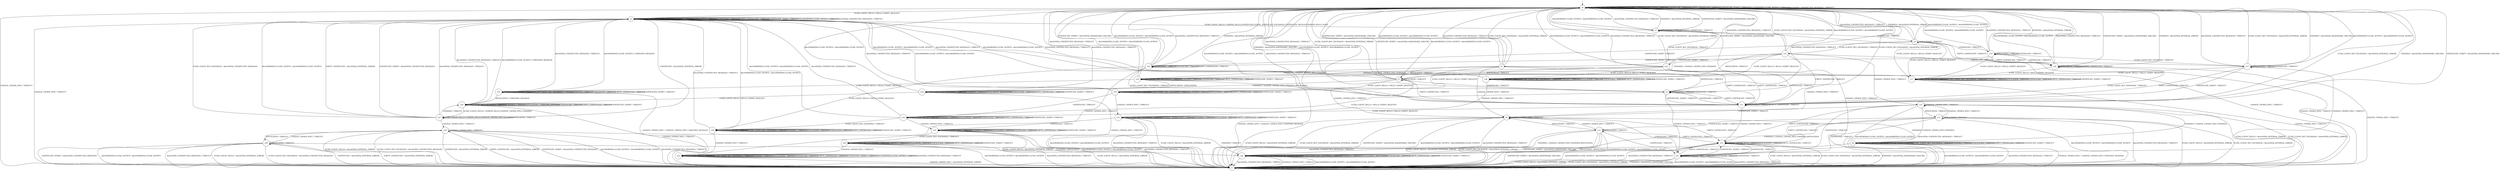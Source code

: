 digraph g {

	s0 [shape="circle" label="s0"];
	s1 [shape="circle" label="s1"];
	s2 [shape="circle" label="s2"];
	s3 [shape="circle" label="s3"];
	s4 [shape="circle" label="s4"];
	s5 [shape="circle" label="s5"];
	s6 [shape="circle" label="s6"];
	s7 [shape="circle" label="s7"];
	s8 [shape="circle" label="s8"];
	s9 [shape="circle" label="s9"];
	s10 [shape="circle" label="s10"];
	s11 [shape="circle" label="s11"];
	s12 [shape="circle" label="s12"];
	s13 [shape="circle" label="s13"];
	s14 [shape="circle" label="s14"];
	s15 [shape="circle" label="s15"];
	s16 [shape="circle" label="s16"];
	s17 [shape="circle" label="s17"];
	s18 [shape="circle" label="s18"];
	s19 [shape="circle" label="s19"];
	s20 [shape="circle" label="s20"];
	s21 [shape="circle" label="s21"];
	s22 [shape="circle" label="s22"];
	s23 [shape="circle" label="s23"];
	s24 [shape="circle" label="s24"];
	s25 [shape="circle" label="s25"];
	s26 [shape="circle" label="s26"];
	s27 [shape="circle" label="s27"];
	s28 [shape="circle" label="s28"];
	s29 [shape="circle" label="s29"];
	s30 [shape="circle" label="s30"];
	s31 [shape="circle" label="s31"];
	s32 [shape="circle" label="s32"];
	s33 [shape="circle" label="s33"];
	s34 [shape="circle" label="s34"];
	s35 [shape="circle" label="s35"];
	s36 [shape="circle" label="s36"];
	s37 [shape="circle" label="s37"];
	s38 [shape="circle" label="s38"];
	s0 -> s2 [label="ECDH_CLIENT_HELLO / HELLO_VERIFY_REQUEST"];
	s0 -> s0 [label="ECDH_CLIENT_KEY_EXCHANGE / TIMEOUT"];
	s0 -> s1 [label="CHANGE_CIPHER_SPEC / TIMEOUT"];
	s0 -> s0 [label="FINISHED / TIMEOUT"];
	s0 -> s0 [label="APPLICATION / TIMEOUT"];
	s0 -> s0 [label="CERTIFICATE / TIMEOUT"];
	s0 -> s0 [label="EMPTY_CERTIFICATE / TIMEOUT"];
	s0 -> s0 [label="CERTIFICATE_VERIFY / TIMEOUT"];
	s0 -> s0 [label="Alert(WARNING,CLOSE_NOTIFY) / TIMEOUT"];
	s0 -> s0 [label="Alert(FATAL,UNEXPECTED_MESSAGE) / TIMEOUT"];
	s1 -> s1 [label="ECDH_CLIENT_HELLO / TIMEOUT"];
	s1 -> s1 [label="ECDH_CLIENT_KEY_EXCHANGE / TIMEOUT"];
	s1 -> s1 [label="CHANGE_CIPHER_SPEC / TIMEOUT"];
	s1 -> s1 [label="FINISHED / TIMEOUT"];
	s1 -> s1 [label="APPLICATION / TIMEOUT"];
	s1 -> s1 [label="CERTIFICATE / TIMEOUT"];
	s1 -> s1 [label="EMPTY_CERTIFICATE / TIMEOUT"];
	s1 -> s1 [label="CERTIFICATE_VERIFY / TIMEOUT"];
	s1 -> s1 [label="Alert(WARNING,CLOSE_NOTIFY) / TIMEOUT"];
	s1 -> s1 [label="Alert(FATAL,UNEXPECTED_MESSAGE) / TIMEOUT"];
	s2 -> s3 [label="ECDH_CLIENT_HELLO / SERVER_HELLO,CERTIFICATE,ECDHE_SERVER_KEY_EXCHANGE,CERTIFICATE_REQUEST,SERVER_HELLO_DONE"];
	s2 -> s2 [label="ECDH_CLIENT_KEY_EXCHANGE / TIMEOUT"];
	s2 -> s1 [label="CHANGE_CIPHER_SPEC / TIMEOUT"];
	s2 -> s2 [label="FINISHED / TIMEOUT"];
	s2 -> s2 [label="APPLICATION / TIMEOUT"];
	s2 -> s2 [label="CERTIFICATE / TIMEOUT"];
	s2 -> s2 [label="EMPTY_CERTIFICATE / TIMEOUT"];
	s2 -> s2 [label="CERTIFICATE_VERIFY / TIMEOUT"];
	s2 -> s2 [label="Alert(WARNING,CLOSE_NOTIFY) / TIMEOUT"];
	s2 -> s2 [label="Alert(FATAL,UNEXPECTED_MESSAGE) / TIMEOUT"];
	s3 -> s17 [label="ECDH_CLIENT_HELLO / HELLO_VERIFY_REQUEST"];
	s3 -> s4 [label="ECDH_CLIENT_KEY_EXCHANGE / TIMEOUT"];
	s3 -> s1 [label="CHANGE_CIPHER_SPEC / TIMEOUT"];
	s3 -> s0 [label="FINISHED / Alert(FATAL,INTERNAL_ERROR)"];
	s3 -> s3 [label="APPLICATION / TIMEOUT"];
	s3 -> s9 [label="CERTIFICATE / TIMEOUT"];
	s3 -> s3 [label="EMPTY_CERTIFICATE / TIMEOUT"];
	s3 -> s0 [label="CERTIFICATE_VERIFY / Alert(FATAL,HANDSHAKE_FAILURE)"];
	s3 -> s0 [label="Alert(WARNING,CLOSE_NOTIFY) / Alert(WARNING,CLOSE_NOTIFY)"];
	s3 -> s0 [label="Alert(FATAL,UNEXPECTED_MESSAGE) / TIMEOUT"];
	s4 -> s14 [label="ECDH_CLIENT_HELLO / HELLO_VERIFY_REQUEST"];
	s4 -> s0 [label="ECDH_CLIENT_KEY_EXCHANGE / Alert(FATAL,INTERNAL_ERROR)"];
	s4 -> s6 [label="CHANGE_CIPHER_SPEC / TIMEOUT"];
	s4 -> s18 [label="FINISHED / CHANGE_CIPHER_SPEC,FINISHED"];
	s4 -> s7 [label="APPLICATION / TIMEOUT"];
	s4 -> s5 [label="CERTIFICATE / TIMEOUT"];
	s4 -> s11 [label="EMPTY_CERTIFICATE / TIMEOUT"];
	s4 -> s0 [label="CERTIFICATE_VERIFY / Alert(FATAL,HANDSHAKE_FAILURE)"];
	s4 -> s0 [label="Alert(WARNING,CLOSE_NOTIFY) / Alert(WARNING,CLOSE_NOTIFY)"];
	s4 -> s0 [label="Alert(FATAL,UNEXPECTED_MESSAGE) / TIMEOUT"];
	s5 -> s34 [label="ECDH_CLIENT_HELLO / HELLO_VERIFY_REQUEST"];
	s5 -> s0 [label="ECDH_CLIENT_KEY_EXCHANGE / Alert(FATAL,INTERNAL_ERROR)"];
	s5 -> s21 [label="CHANGE_CIPHER_SPEC / TIMEOUT"];
	s5 -> s0 [label="FINISHED / Alert(FATAL,HANDSHAKE_FAILURE)"];
	s5 -> s5 [label="APPLICATION / TIMEOUT"];
	s5 -> s5 [label="CERTIFICATE / TIMEOUT"];
	s5 -> s11 [label="EMPTY_CERTIFICATE / TIMEOUT"];
	s5 -> s11 [label="CERTIFICATE_VERIFY / TIMEOUT"];
	s5 -> s0 [label="Alert(WARNING,CLOSE_NOTIFY) / Alert(WARNING,CLOSE_NOTIFY)"];
	s5 -> s0 [label="Alert(FATAL,UNEXPECTED_MESSAGE) / TIMEOUT"];
	s6 -> s1 [label="ECDH_CLIENT_HELLO / Alert(FATAL,INTERNAL_ERROR)"];
	s6 -> s1 [label="ECDH_CLIENT_KEY_EXCHANGE / Alert(FATAL,INTERNAL_ERROR)"];
	s6 -> s6 [label="CHANGE_CIPHER_SPEC / TIMEOUT"];
	s6 -> s8 [label="FINISHED / CHANGE_CIPHER_SPEC,FINISHED"];
	s6 -> s13 [label="APPLICATION / TIMEOUT"];
	s6 -> s21 [label="CERTIFICATE / TIMEOUT"];
	s6 -> s12 [label="EMPTY_CERTIFICATE / TIMEOUT"];
	s6 -> s1 [label="CERTIFICATE_VERIFY / Alert(FATAL,HANDSHAKE_FAILURE)"];
	s6 -> s1 [label="Alert(WARNING,CLOSE_NOTIFY) / Alert(WARNING,CLOSE_NOTIFY)"];
	s6 -> s1 [label="Alert(FATAL,UNEXPECTED_MESSAGE) / TIMEOUT"];
	s7 -> s14 [label="ECDH_CLIENT_HELLO / HELLO_VERIFY_REQUEST"];
	s7 -> s0 [label="ECDH_CLIENT_KEY_EXCHANGE / Alert(FATAL,INTERNAL_ERROR)"];
	s7 -> s6 [label="CHANGE_CIPHER_SPEC / TIMEOUT"];
	s7 -> s24 [label="FINISHED / CHANGE_CIPHER_SPEC,FINISHED,APPLICATION"];
	s7 -> s7 [label="APPLICATION / TIMEOUT"];
	s7 -> s5 [label="CERTIFICATE / TIMEOUT"];
	s7 -> s11 [label="EMPTY_CERTIFICATE / TIMEOUT"];
	s7 -> s0 [label="CERTIFICATE_VERIFY / Alert(FATAL,HANDSHAKE_FAILURE)"];
	s7 -> s0 [label="Alert(WARNING,CLOSE_NOTIFY) / Alert(WARNING,CLOSE_NOTIFY)"];
	s7 -> s0 [label="Alert(FATAL,UNEXPECTED_MESSAGE) / TIMEOUT"];
	s8 -> s8 [label="ECDH_CLIENT_HELLO / Alert(WARNING,NO_RENEGOTIATION)"];
	s8 -> s8 [label="ECDH_CLIENT_KEY_EXCHANGE / TIMEOUT"];
	s8 -> s1 [label="CHANGE_CIPHER_SPEC / CHANGE_CIPHER_SPEC,UNKNOWN_MESSAGE"];
	s8 -> s8 [label="FINISHED / TIMEOUT"];
	s8 -> s26 [label="APPLICATION / APPLICATION"];
	s8 -> s8 [label="CERTIFICATE / TIMEOUT"];
	s8 -> s8 [label="EMPTY_CERTIFICATE / TIMEOUT"];
	s8 -> s8 [label="CERTIFICATE_VERIFY / TIMEOUT"];
	s8 -> s1 [label="Alert(WARNING,CLOSE_NOTIFY) / Alert(WARNING,CLOSE_NOTIFY)"];
	s8 -> s1 [label="Alert(FATAL,UNEXPECTED_MESSAGE) / TIMEOUT"];
	s9 -> s17 [label="ECDH_CLIENT_HELLO / HELLO_VERIFY_REQUEST"];
	s9 -> s10 [label="ECDH_CLIENT_KEY_EXCHANGE / TIMEOUT"];
	s9 -> s1 [label="CHANGE_CIPHER_SPEC / TIMEOUT"];
	s9 -> s0 [label="FINISHED / Alert(FATAL,INTERNAL_ERROR)"];
	s9 -> s9 [label="APPLICATION / TIMEOUT"];
	s9 -> s33 [label="CERTIFICATE / TIMEOUT"];
	s9 -> s25 [label="EMPTY_CERTIFICATE / TIMEOUT"];
	s9 -> s16 [label="CERTIFICATE_VERIFY / TIMEOUT"];
	s9 -> s0 [label="Alert(WARNING,CLOSE_NOTIFY) / Alert(WARNING,CLOSE_NOTIFY)"];
	s9 -> s0 [label="Alert(FATAL,UNEXPECTED_MESSAGE) / TIMEOUT"];
	s10 -> s38 [label="ECDH_CLIENT_HELLO / HELLO_VERIFY_REQUEST"];
	s10 -> s0 [label="ECDH_CLIENT_KEY_EXCHANGE / Alert(FATAL,INTERNAL_ERROR)"];
	s10 -> s23 [label="CHANGE_CIPHER_SPEC / TIMEOUT"];
	s10 -> s18 [label="FINISHED / CHANGE_CIPHER_SPEC,FINISHED"];
	s10 -> s7 [label="APPLICATION / TIMEOUT"];
	s10 -> s37 [label="CERTIFICATE / TIMEOUT"];
	s10 -> s11 [label="EMPTY_CERTIFICATE / TIMEOUT"];
	s10 -> s32 [label="CERTIFICATE_VERIFY / TIMEOUT"];
	s10 -> s0 [label="Alert(WARNING,CLOSE_NOTIFY) / Alert(WARNING,CLOSE_NOTIFY)"];
	s10 -> s0 [label="Alert(FATAL,UNEXPECTED_MESSAGE) / TIMEOUT"];
	s11 -> s34 [label="ECDH_CLIENT_HELLO / HELLO_VERIFY_REQUEST"];
	s11 -> s0 [label="ECDH_CLIENT_KEY_EXCHANGE / Alert(FATAL,INTERNAL_ERROR)"];
	s11 -> s12 [label="CHANGE_CIPHER_SPEC / TIMEOUT"];
	s11 -> s0 [label="FINISHED / Alert(FATAL,HANDSHAKE_FAILURE)"];
	s11 -> s11 [label="APPLICATION / TIMEOUT"];
	s11 -> s5 [label="CERTIFICATE / TIMEOUT"];
	s11 -> s11 [label="EMPTY_CERTIFICATE / TIMEOUT"];
	s11 -> s0 [label="CERTIFICATE_VERIFY / Alert(FATAL,HANDSHAKE_FAILURE)"];
	s11 -> s0 [label="Alert(WARNING,CLOSE_NOTIFY) / Alert(WARNING,CLOSE_NOTIFY)"];
	s11 -> s0 [label="Alert(FATAL,UNEXPECTED_MESSAGE) / TIMEOUT"];
	s12 -> s1 [label="ECDH_CLIENT_HELLO / Alert(FATAL,INTERNAL_ERROR)"];
	s12 -> s1 [label="ECDH_CLIENT_KEY_EXCHANGE / Alert(FATAL,INTERNAL_ERROR)"];
	s12 -> s12 [label="CHANGE_CIPHER_SPEC / TIMEOUT"];
	s12 -> s1 [label="FINISHED / Alert(FATAL,HANDSHAKE_FAILURE)"];
	s12 -> s12 [label="APPLICATION / TIMEOUT"];
	s12 -> s21 [label="CERTIFICATE / TIMEOUT"];
	s12 -> s12 [label="EMPTY_CERTIFICATE / TIMEOUT"];
	s12 -> s1 [label="CERTIFICATE_VERIFY / Alert(FATAL,HANDSHAKE_FAILURE)"];
	s12 -> s1 [label="Alert(WARNING,CLOSE_NOTIFY) / Alert(WARNING,CLOSE_NOTIFY)"];
	s12 -> s1 [label="Alert(FATAL,UNEXPECTED_MESSAGE) / TIMEOUT"];
	s13 -> s1 [label="ECDH_CLIENT_HELLO / Alert(FATAL,INTERNAL_ERROR)"];
	s13 -> s1 [label="ECDH_CLIENT_KEY_EXCHANGE / Alert(FATAL,INTERNAL_ERROR)"];
	s13 -> s6 [label="CHANGE_CIPHER_SPEC / TIMEOUT"];
	s13 -> s26 [label="FINISHED / CHANGE_CIPHER_SPEC,FINISHED,APPLICATION"];
	s13 -> s13 [label="APPLICATION / TIMEOUT"];
	s13 -> s21 [label="CERTIFICATE / TIMEOUT"];
	s13 -> s12 [label="EMPTY_CERTIFICATE / TIMEOUT"];
	s13 -> s1 [label="CERTIFICATE_VERIFY / Alert(FATAL,HANDSHAKE_FAILURE)"];
	s13 -> s1 [label="Alert(WARNING,CLOSE_NOTIFY) / Alert(WARNING,CLOSE_NOTIFY)"];
	s13 -> s1 [label="Alert(FATAL,UNEXPECTED_MESSAGE) / TIMEOUT"];
	s14 -> s14 [label="ECDH_CLIENT_HELLO / TIMEOUT"];
	s14 -> s14 [label="ECDH_CLIENT_KEY_EXCHANGE / TIMEOUT"];
	s14 -> s15 [label="CHANGE_CIPHER_SPEC / TIMEOUT"];
	s14 -> s14 [label="FINISHED / TIMEOUT"];
	s14 -> s14 [label="APPLICATION / TIMEOUT"];
	s14 -> s34 [label="CERTIFICATE / TIMEOUT"];
	s14 -> s14 [label="EMPTY_CERTIFICATE / TIMEOUT"];
	s14 -> s14 [label="CERTIFICATE_VERIFY / TIMEOUT"];
	s14 -> s2 [label="Alert(WARNING,CLOSE_NOTIFY) / Alert(WARNING,CLOSE_NOTIFY)"];
	s14 -> s2 [label="Alert(FATAL,UNEXPECTED_MESSAGE) / TIMEOUT"];
	s15 -> s1 [label="ECDH_CLIENT_HELLO / Alert(FATAL,INTERNAL_ERROR)"];
	s15 -> s15 [label="ECDH_CLIENT_KEY_EXCHANGE / TIMEOUT"];
	s15 -> s15 [label="CHANGE_CIPHER_SPEC / TIMEOUT"];
	s15 -> s15 [label="FINISHED / TIMEOUT"];
	s15 -> s15 [label="APPLICATION / TIMEOUT"];
	s15 -> s35 [label="CERTIFICATE / TIMEOUT"];
	s15 -> s15 [label="EMPTY_CERTIFICATE / TIMEOUT"];
	s15 -> s15 [label="CERTIFICATE_VERIFY / TIMEOUT"];
	s15 -> s1 [label="Alert(WARNING,CLOSE_NOTIFY) / Alert(WARNING,CLOSE_NOTIFY)"];
	s15 -> s1 [label="Alert(FATAL,UNEXPECTED_MESSAGE) / TIMEOUT"];
	s16 -> s30 [label="ECDH_CLIENT_HELLO / HELLO_VERIFY_REQUEST"];
	s16 -> s11 [label="ECDH_CLIENT_KEY_EXCHANGE / TIMEOUT"];
	s16 -> s22 [label="CHANGE_CIPHER_SPEC / TIMEOUT"];
	s16 -> s0 [label="FINISHED / Alert(FATAL,INTERNAL_ERROR)"];
	s16 -> s16 [label="APPLICATION / TIMEOUT"];
	s16 -> s16 [label="CERTIFICATE / TIMEOUT"];
	s16 -> s16 [label="EMPTY_CERTIFICATE / TIMEOUT"];
	s16 -> s0 [label="CERTIFICATE_VERIFY / Alert(FATAL,HANDSHAKE_FAILURE)"];
	s16 -> s0 [label="Alert(WARNING,CLOSE_NOTIFY) / Alert(WARNING,CLOSE_NOTIFY)"];
	s16 -> s0 [label="Alert(FATAL,UNEXPECTED_MESSAGE) / TIMEOUT"];
	s17 -> s17 [label="ECDH_CLIENT_HELLO / TIMEOUT"];
	s17 -> s17 [label="ECDH_CLIENT_KEY_EXCHANGE / TIMEOUT"];
	s17 -> s1 [label="CHANGE_CIPHER_SPEC / TIMEOUT"];
	s17 -> s17 [label="FINISHED / TIMEOUT"];
	s17 -> s17 [label="APPLICATION / TIMEOUT"];
	s17 -> s17 [label="CERTIFICATE / TIMEOUT"];
	s17 -> s17 [label="EMPTY_CERTIFICATE / TIMEOUT"];
	s17 -> s17 [label="CERTIFICATE_VERIFY / TIMEOUT"];
	s17 -> s2 [label="Alert(WARNING,CLOSE_NOTIFY) / Alert(WARNING,CLOSE_NOTIFY)"];
	s17 -> s2 [label="Alert(FATAL,UNEXPECTED_MESSAGE) / TIMEOUT"];
	s18 -> s19 [label="ECDH_CLIENT_HELLO / HELLO_VERIFY_REQUEST"];
	s18 -> s18 [label="ECDH_CLIENT_KEY_EXCHANGE / TIMEOUT"];
	s18 -> s1 [label="CHANGE_CIPHER_SPEC / CHANGE_CIPHER_SPEC,UNKNOWN_MESSAGE"];
	s18 -> s18 [label="FINISHED / TIMEOUT"];
	s18 -> s24 [label="APPLICATION / APPLICATION"];
	s18 -> s18 [label="CERTIFICATE / TIMEOUT"];
	s18 -> s18 [label="EMPTY_CERTIFICATE / TIMEOUT"];
	s18 -> s18 [label="CERTIFICATE_VERIFY / TIMEOUT"];
	s18 -> s0 [label="Alert(WARNING,CLOSE_NOTIFY) / Alert(WARNING,CLOSE_NOTIFY)"];
	s18 -> s0 [label="Alert(FATAL,UNEXPECTED_MESSAGE) / TIMEOUT"];
	s19 -> s19 [label="ECDH_CLIENT_HELLO / TIMEOUT"];
	s19 -> s19 [label="ECDH_CLIENT_KEY_EXCHANGE / TIMEOUT"];
	s19 -> s1 [label="CHANGE_CIPHER_SPEC / CHANGE_CIPHER_SPEC,UNKNOWN_MESSAGE"];
	s19 -> s19 [label="FINISHED / TIMEOUT"];
	s19 -> s20 [label="APPLICATION / UNKNOWN_MESSAGE"];
	s19 -> s19 [label="CERTIFICATE / TIMEOUT"];
	s19 -> s19 [label="EMPTY_CERTIFICATE / TIMEOUT"];
	s19 -> s19 [label="CERTIFICATE_VERIFY / TIMEOUT"];
	s19 -> s2 [label="Alert(WARNING,CLOSE_NOTIFY) / UNKNOWN_MESSAGE"];
	s19 -> s2 [label="Alert(FATAL,UNEXPECTED_MESSAGE) / TIMEOUT"];
	s20 -> s27 [label="ECDH_CLIENT_HELLO / SERVER_HELLO,CHANGE_CIPHER_SPEC,FINISHED"];
	s20 -> s20 [label="ECDH_CLIENT_KEY_EXCHANGE / TIMEOUT"];
	s20 -> s1 [label="CHANGE_CIPHER_SPEC / TIMEOUT"];
	s20 -> s20 [label="FINISHED / TIMEOUT"];
	s20 -> s20 [label="APPLICATION / UNKNOWN_MESSAGE"];
	s20 -> s20 [label="CERTIFICATE / TIMEOUT"];
	s20 -> s20 [label="EMPTY_CERTIFICATE / TIMEOUT"];
	s20 -> s20 [label="CERTIFICATE_VERIFY / TIMEOUT"];
	s20 -> s2 [label="Alert(WARNING,CLOSE_NOTIFY) / UNKNOWN_MESSAGE"];
	s20 -> s2 [label="Alert(FATAL,UNEXPECTED_MESSAGE) / TIMEOUT"];
	s21 -> s1 [label="ECDH_CLIENT_HELLO / Alert(FATAL,INTERNAL_ERROR)"];
	s21 -> s1 [label="ECDH_CLIENT_KEY_EXCHANGE / Alert(FATAL,INTERNAL_ERROR)"];
	s21 -> s21 [label="CHANGE_CIPHER_SPEC / TIMEOUT"];
	s21 -> s1 [label="FINISHED / Alert(FATAL,HANDSHAKE_FAILURE)"];
	s21 -> s21 [label="APPLICATION / TIMEOUT"];
	s21 -> s21 [label="CERTIFICATE / TIMEOUT"];
	s21 -> s12 [label="EMPTY_CERTIFICATE / TIMEOUT"];
	s21 -> s12 [label="CERTIFICATE_VERIFY / TIMEOUT"];
	s21 -> s1 [label="Alert(WARNING,CLOSE_NOTIFY) / Alert(WARNING,CLOSE_NOTIFY)"];
	s21 -> s1 [label="Alert(FATAL,UNEXPECTED_MESSAGE) / TIMEOUT"];
	s22 -> s22 [label="ECDH_CLIENT_HELLO / TIMEOUT"];
	s22 -> s22 [label="ECDH_CLIENT_KEY_EXCHANGE / TIMEOUT"];
	s22 -> s1 [label="CHANGE_CIPHER_SPEC / Alert(FATAL,INTERNAL_ERROR)"];
	s22 -> s22 [label="FINISHED / TIMEOUT"];
	s22 -> s22 [label="APPLICATION / TIMEOUT"];
	s22 -> s22 [label="CERTIFICATE / TIMEOUT"];
	s22 -> s22 [label="EMPTY_CERTIFICATE / TIMEOUT"];
	s22 -> s22 [label="CERTIFICATE_VERIFY / TIMEOUT"];
	s22 -> s22 [label="Alert(WARNING,CLOSE_NOTIFY) / TIMEOUT"];
	s22 -> s22 [label="Alert(FATAL,UNEXPECTED_MESSAGE) / TIMEOUT"];
	s23 -> s1 [label="ECDH_CLIENT_HELLO / Alert(FATAL,INTERNAL_ERROR)"];
	s23 -> s1 [label="ECDH_CLIENT_KEY_EXCHANGE / Alert(FATAL,INTERNAL_ERROR)"];
	s23 -> s23 [label="CHANGE_CIPHER_SPEC / TIMEOUT"];
	s23 -> s8 [label="FINISHED / CHANGE_CIPHER_SPEC,FINISHED"];
	s23 -> s31 [label="APPLICATION / TIMEOUT"];
	s23 -> s21 [label="CERTIFICATE / TIMEOUT"];
	s23 -> s12 [label="EMPTY_CERTIFICATE / TIMEOUT"];
	s23 -> s6 [label="CERTIFICATE_VERIFY / TIMEOUT"];
	s23 -> s1 [label="Alert(WARNING,CLOSE_NOTIFY) / Alert(WARNING,CLOSE_NOTIFY)"];
	s23 -> s1 [label="Alert(FATAL,UNEXPECTED_MESSAGE) / TIMEOUT"];
	s24 -> s20 [label="ECDH_CLIENT_HELLO / HELLO_VERIFY_REQUEST"];
	s24 -> s24 [label="ECDH_CLIENT_KEY_EXCHANGE / TIMEOUT"];
	s24 -> s1 [label="CHANGE_CIPHER_SPEC / TIMEOUT"];
	s24 -> s24 [label="FINISHED / TIMEOUT"];
	s24 -> s24 [label="APPLICATION / APPLICATION"];
	s24 -> s24 [label="CERTIFICATE / TIMEOUT"];
	s24 -> s24 [label="EMPTY_CERTIFICATE / TIMEOUT"];
	s24 -> s24 [label="CERTIFICATE_VERIFY / TIMEOUT"];
	s24 -> s0 [label="Alert(WARNING,CLOSE_NOTIFY) / Alert(WARNING,CLOSE_NOTIFY)"];
	s24 -> s0 [label="Alert(FATAL,UNEXPECTED_MESSAGE) / TIMEOUT"];
	s25 -> s17 [label="ECDH_CLIENT_HELLO / HELLO_VERIFY_REQUEST"];
	s25 -> s11 [label="ECDH_CLIENT_KEY_EXCHANGE / TIMEOUT"];
	s25 -> s1 [label="CHANGE_CIPHER_SPEC / TIMEOUT"];
	s25 -> s0 [label="FINISHED / Alert(FATAL,INTERNAL_ERROR)"];
	s25 -> s25 [label="APPLICATION / TIMEOUT"];
	s25 -> s33 [label="CERTIFICATE / TIMEOUT"];
	s25 -> s25 [label="EMPTY_CERTIFICATE / TIMEOUT"];
	s25 -> s0 [label="CERTIFICATE_VERIFY / Alert(FATAL,HANDSHAKE_FAILURE)"];
	s25 -> s0 [label="Alert(WARNING,CLOSE_NOTIFY) / Alert(WARNING,CLOSE_NOTIFY)"];
	s25 -> s0 [label="Alert(FATAL,UNEXPECTED_MESSAGE) / TIMEOUT"];
	s26 -> s26 [label="ECDH_CLIENT_HELLO / Alert(WARNING,NO_RENEGOTIATION)"];
	s26 -> s26 [label="ECDH_CLIENT_KEY_EXCHANGE / TIMEOUT"];
	s26 -> s1 [label="CHANGE_CIPHER_SPEC / TIMEOUT"];
	s26 -> s26 [label="FINISHED / TIMEOUT"];
	s26 -> s26 [label="APPLICATION / APPLICATION"];
	s26 -> s26 [label="CERTIFICATE / TIMEOUT"];
	s26 -> s26 [label="EMPTY_CERTIFICATE / TIMEOUT"];
	s26 -> s26 [label="CERTIFICATE_VERIFY / TIMEOUT"];
	s26 -> s1 [label="Alert(WARNING,CLOSE_NOTIFY) / Alert(WARNING,CLOSE_NOTIFY)"];
	s26 -> s1 [label="Alert(FATAL,UNEXPECTED_MESSAGE) / TIMEOUT"];
	s27 -> s27 [label="ECDH_CLIENT_HELLO / SERVER_HELLO,CHANGE_CIPHER_SPEC,FINISHED"];
	s27 -> s2 [label="ECDH_CLIENT_KEY_EXCHANGE / Alert(FATAL,UNEXPECTED_MESSAGE)"];
	s27 -> s28 [label="CHANGE_CIPHER_SPEC / TIMEOUT"];
	s27 -> s20 [label="FINISHED / TIMEOUT"];
	s27 -> s27 [label="APPLICATION / TIMEOUT"];
	s27 -> s2 [label="CERTIFICATE / Alert(FATAL,INTERNAL_ERROR)"];
	s27 -> s2 [label="EMPTY_CERTIFICATE / Alert(FATAL,INTERNAL_ERROR)"];
	s27 -> s2 [label="CERTIFICATE_VERIFY / Alert(FATAL,UNEXPECTED_MESSAGE)"];
	s27 -> s2 [label="Alert(WARNING,CLOSE_NOTIFY) / Alert(WARNING,CLOSE_NOTIFY)"];
	s27 -> s2 [label="Alert(FATAL,UNEXPECTED_MESSAGE) / TIMEOUT"];
	s28 -> s1 [label="ECDH_CLIENT_HELLO / Alert(FATAL,INTERNAL_ERROR)"];
	s28 -> s1 [label="ECDH_CLIENT_KEY_EXCHANGE / Alert(FATAL,UNEXPECTED_MESSAGE)"];
	s28 -> s28 [label="CHANGE_CIPHER_SPEC / TIMEOUT"];
	s28 -> s26 [label="FINISHED / TIMEOUT"];
	s28 -> s29 [label="APPLICATION / TIMEOUT"];
	s28 -> s1 [label="CERTIFICATE / Alert(FATAL,INTERNAL_ERROR)"];
	s28 -> s1 [label="EMPTY_CERTIFICATE / Alert(FATAL,INTERNAL_ERROR)"];
	s28 -> s1 [label="CERTIFICATE_VERIFY / Alert(FATAL,UNEXPECTED_MESSAGE)"];
	s28 -> s1 [label="Alert(WARNING,CLOSE_NOTIFY) / Alert(WARNING,CLOSE_NOTIFY)"];
	s28 -> s1 [label="Alert(FATAL,UNEXPECTED_MESSAGE) / TIMEOUT"];
	s29 -> s1 [label="ECDH_CLIENT_HELLO / Alert(FATAL,INTERNAL_ERROR)"];
	s29 -> s1 [label="ECDH_CLIENT_KEY_EXCHANGE / Alert(FATAL,UNEXPECTED_MESSAGE)"];
	s29 -> s28 [label="CHANGE_CIPHER_SPEC / TIMEOUT"];
	s29 -> s26 [label="FINISHED / APPLICATION"];
	s29 -> s29 [label="APPLICATION / TIMEOUT"];
	s29 -> s1 [label="CERTIFICATE / Alert(FATAL,INTERNAL_ERROR)"];
	s29 -> s1 [label="EMPTY_CERTIFICATE / Alert(FATAL,INTERNAL_ERROR)"];
	s29 -> s1 [label="CERTIFICATE_VERIFY / Alert(FATAL,UNEXPECTED_MESSAGE)"];
	s29 -> s1 [label="Alert(WARNING,CLOSE_NOTIFY) / Alert(WARNING,CLOSE_NOTIFY)"];
	s29 -> s1 [label="Alert(FATAL,UNEXPECTED_MESSAGE) / TIMEOUT"];
	s30 -> s30 [label="ECDH_CLIENT_HELLO / TIMEOUT"];
	s30 -> s30 [label="ECDH_CLIENT_KEY_EXCHANGE / TIMEOUT"];
	s30 -> s22 [label="CHANGE_CIPHER_SPEC / TIMEOUT"];
	s30 -> s30 [label="FINISHED / TIMEOUT"];
	s30 -> s30 [label="APPLICATION / TIMEOUT"];
	s30 -> s30 [label="CERTIFICATE / TIMEOUT"];
	s30 -> s30 [label="EMPTY_CERTIFICATE / TIMEOUT"];
	s30 -> s30 [label="CERTIFICATE_VERIFY / TIMEOUT"];
	s30 -> s2 [label="Alert(WARNING,CLOSE_NOTIFY) / Alert(WARNING,CLOSE_NOTIFY)"];
	s30 -> s2 [label="Alert(FATAL,UNEXPECTED_MESSAGE) / TIMEOUT"];
	s31 -> s1 [label="ECDH_CLIENT_HELLO / Alert(FATAL,INTERNAL_ERROR)"];
	s31 -> s1 [label="ECDH_CLIENT_KEY_EXCHANGE / Alert(FATAL,INTERNAL_ERROR)"];
	s31 -> s23 [label="CHANGE_CIPHER_SPEC / TIMEOUT"];
	s31 -> s26 [label="FINISHED / CHANGE_CIPHER_SPEC,FINISHED,APPLICATION"];
	s31 -> s31 [label="APPLICATION / TIMEOUT"];
	s31 -> s21 [label="CERTIFICATE / TIMEOUT"];
	s31 -> s12 [label="EMPTY_CERTIFICATE / TIMEOUT"];
	s31 -> s13 [label="CERTIFICATE_VERIFY / TIMEOUT"];
	s31 -> s1 [label="Alert(WARNING,CLOSE_NOTIFY) / Alert(WARNING,CLOSE_NOTIFY)"];
	s31 -> s1 [label="Alert(FATAL,UNEXPECTED_MESSAGE) / TIMEOUT"];
	s32 -> s38 [label="ECDH_CLIENT_HELLO / HELLO_VERIFY_REQUEST"];
	s32 -> s0 [label="ECDH_CLIENT_KEY_EXCHANGE / Alert(FATAL,INTERNAL_ERROR)"];
	s32 -> s6 [label="CHANGE_CIPHER_SPEC / TIMEOUT"];
	s32 -> s18 [label="FINISHED / CHANGE_CIPHER_SPEC,FINISHED"];
	s32 -> s7 [label="APPLICATION / TIMEOUT"];
	s32 -> s11 [label="CERTIFICATE / TIMEOUT"];
	s32 -> s11 [label="EMPTY_CERTIFICATE / TIMEOUT"];
	s32 -> s0 [label="CERTIFICATE_VERIFY / Alert(FATAL,HANDSHAKE_FAILURE)"];
	s32 -> s0 [label="Alert(WARNING,CLOSE_NOTIFY) / Alert(WARNING,CLOSE_NOTIFY)"];
	s32 -> s0 [label="Alert(FATAL,UNEXPECTED_MESSAGE) / TIMEOUT"];
	s33 -> s17 [label="ECDH_CLIENT_HELLO / HELLO_VERIFY_REQUEST"];
	s33 -> s37 [label="ECDH_CLIENT_KEY_EXCHANGE / TIMEOUT"];
	s33 -> s1 [label="CHANGE_CIPHER_SPEC / TIMEOUT"];
	s33 -> s0 [label="FINISHED / Alert(FATAL,INTERNAL_ERROR)"];
	s33 -> s33 [label="APPLICATION / TIMEOUT"];
	s33 -> s33 [label="CERTIFICATE / TIMEOUT"];
	s33 -> s25 [label="EMPTY_CERTIFICATE / TIMEOUT"];
	s33 -> s16 [label="CERTIFICATE_VERIFY / TIMEOUT"];
	s33 -> s0 [label="Alert(WARNING,CLOSE_NOTIFY) / Alert(WARNING,CLOSE_NOTIFY)"];
	s33 -> s0 [label="Alert(FATAL,UNEXPECTED_MESSAGE) / TIMEOUT"];
	s34 -> s34 [label="ECDH_CLIENT_HELLO / TIMEOUT"];
	s34 -> s30 [label="ECDH_CLIENT_KEY_EXCHANGE / TIMEOUT"];
	s34 -> s35 [label="CHANGE_CIPHER_SPEC / TIMEOUT"];
	s34 -> s34 [label="FINISHED / TIMEOUT"];
	s34 -> s34 [label="APPLICATION / TIMEOUT"];
	s34 -> s34 [label="CERTIFICATE / TIMEOUT"];
	s34 -> s34 [label="EMPTY_CERTIFICATE / TIMEOUT"];
	s34 -> s34 [label="CERTIFICATE_VERIFY / TIMEOUT"];
	s34 -> s2 [label="Alert(WARNING,CLOSE_NOTIFY) / Alert(WARNING,CLOSE_NOTIFY)"];
	s34 -> s2 [label="Alert(FATAL,UNEXPECTED_MESSAGE) / TIMEOUT"];
	s35 -> s1 [label="ECDH_CLIENT_HELLO / Alert(FATAL,INTERNAL_ERROR)"];
	s35 -> s36 [label="ECDH_CLIENT_KEY_EXCHANGE / TIMEOUT"];
	s35 -> s35 [label="CHANGE_CIPHER_SPEC / TIMEOUT"];
	s35 -> s35 [label="FINISHED / TIMEOUT"];
	s35 -> s35 [label="APPLICATION / TIMEOUT"];
	s35 -> s35 [label="CERTIFICATE / TIMEOUT"];
	s35 -> s35 [label="EMPTY_CERTIFICATE / TIMEOUT"];
	s35 -> s35 [label="CERTIFICATE_VERIFY / TIMEOUT"];
	s35 -> s1 [label="Alert(WARNING,CLOSE_NOTIFY) / Alert(WARNING,CLOSE_NOTIFY)"];
	s35 -> s1 [label="Alert(FATAL,UNEXPECTED_MESSAGE) / TIMEOUT"];
	s36 -> s1 [label="ECDH_CLIENT_HELLO / Alert(FATAL,INTERNAL_ERROR)"];
	s36 -> s36 [label="ECDH_CLIENT_KEY_EXCHANGE / TIMEOUT"];
	s36 -> s22 [label="CHANGE_CIPHER_SPEC / TIMEOUT"];
	s36 -> s36 [label="FINISHED / TIMEOUT"];
	s36 -> s36 [label="APPLICATION / TIMEOUT"];
	s36 -> s36 [label="CERTIFICATE / TIMEOUT"];
	s36 -> s36 [label="EMPTY_CERTIFICATE / TIMEOUT"];
	s36 -> s36 [label="CERTIFICATE_VERIFY / TIMEOUT"];
	s36 -> s1 [label="Alert(WARNING,CLOSE_NOTIFY) / Alert(WARNING,CLOSE_NOTIFY)"];
	s36 -> s1 [label="Alert(FATAL,UNEXPECTED_MESSAGE) / TIMEOUT"];
	s37 -> s38 [label="ECDH_CLIENT_HELLO / HELLO_VERIFY_REQUEST"];
	s37 -> s0 [label="ECDH_CLIENT_KEY_EXCHANGE / Alert(FATAL,INTERNAL_ERROR)"];
	s37 -> s21 [label="CHANGE_CIPHER_SPEC / TIMEOUT"];
	s37 -> s0 [label="FINISHED / Alert(FATAL,HANDSHAKE_FAILURE)"];
	s37 -> s37 [label="APPLICATION / TIMEOUT"];
	s37 -> s37 [label="CERTIFICATE / TIMEOUT"];
	s37 -> s11 [label="EMPTY_CERTIFICATE / TIMEOUT"];
	s37 -> s11 [label="CERTIFICATE_VERIFY / TIMEOUT"];
	s37 -> s0 [label="Alert(WARNING,CLOSE_NOTIFY) / Alert(WARNING,CLOSE_NOTIFY)"];
	s37 -> s0 [label="Alert(FATAL,UNEXPECTED_MESSAGE) / TIMEOUT"];
	s38 -> s38 [label="ECDH_CLIENT_HELLO / TIMEOUT"];
	s38 -> s38 [label="ECDH_CLIENT_KEY_EXCHANGE / TIMEOUT"];
	s38 -> s15 [label="CHANGE_CIPHER_SPEC / TIMEOUT"];
	s38 -> s38 [label="FINISHED / TIMEOUT"];
	s38 -> s38 [label="APPLICATION / TIMEOUT"];
	s38 -> s38 [label="CERTIFICATE / TIMEOUT"];
	s38 -> s38 [label="EMPTY_CERTIFICATE / TIMEOUT"];
	s38 -> s38 [label="CERTIFICATE_VERIFY / TIMEOUT"];
	s38 -> s2 [label="Alert(WARNING,CLOSE_NOTIFY) / Alert(WARNING,CLOSE_NOTIFY)"];
	s38 -> s2 [label="Alert(FATAL,UNEXPECTED_MESSAGE) / TIMEOUT"];

__start0 [label="" shape="none" width="0" height="0"];
__start0 -> s0;

}

